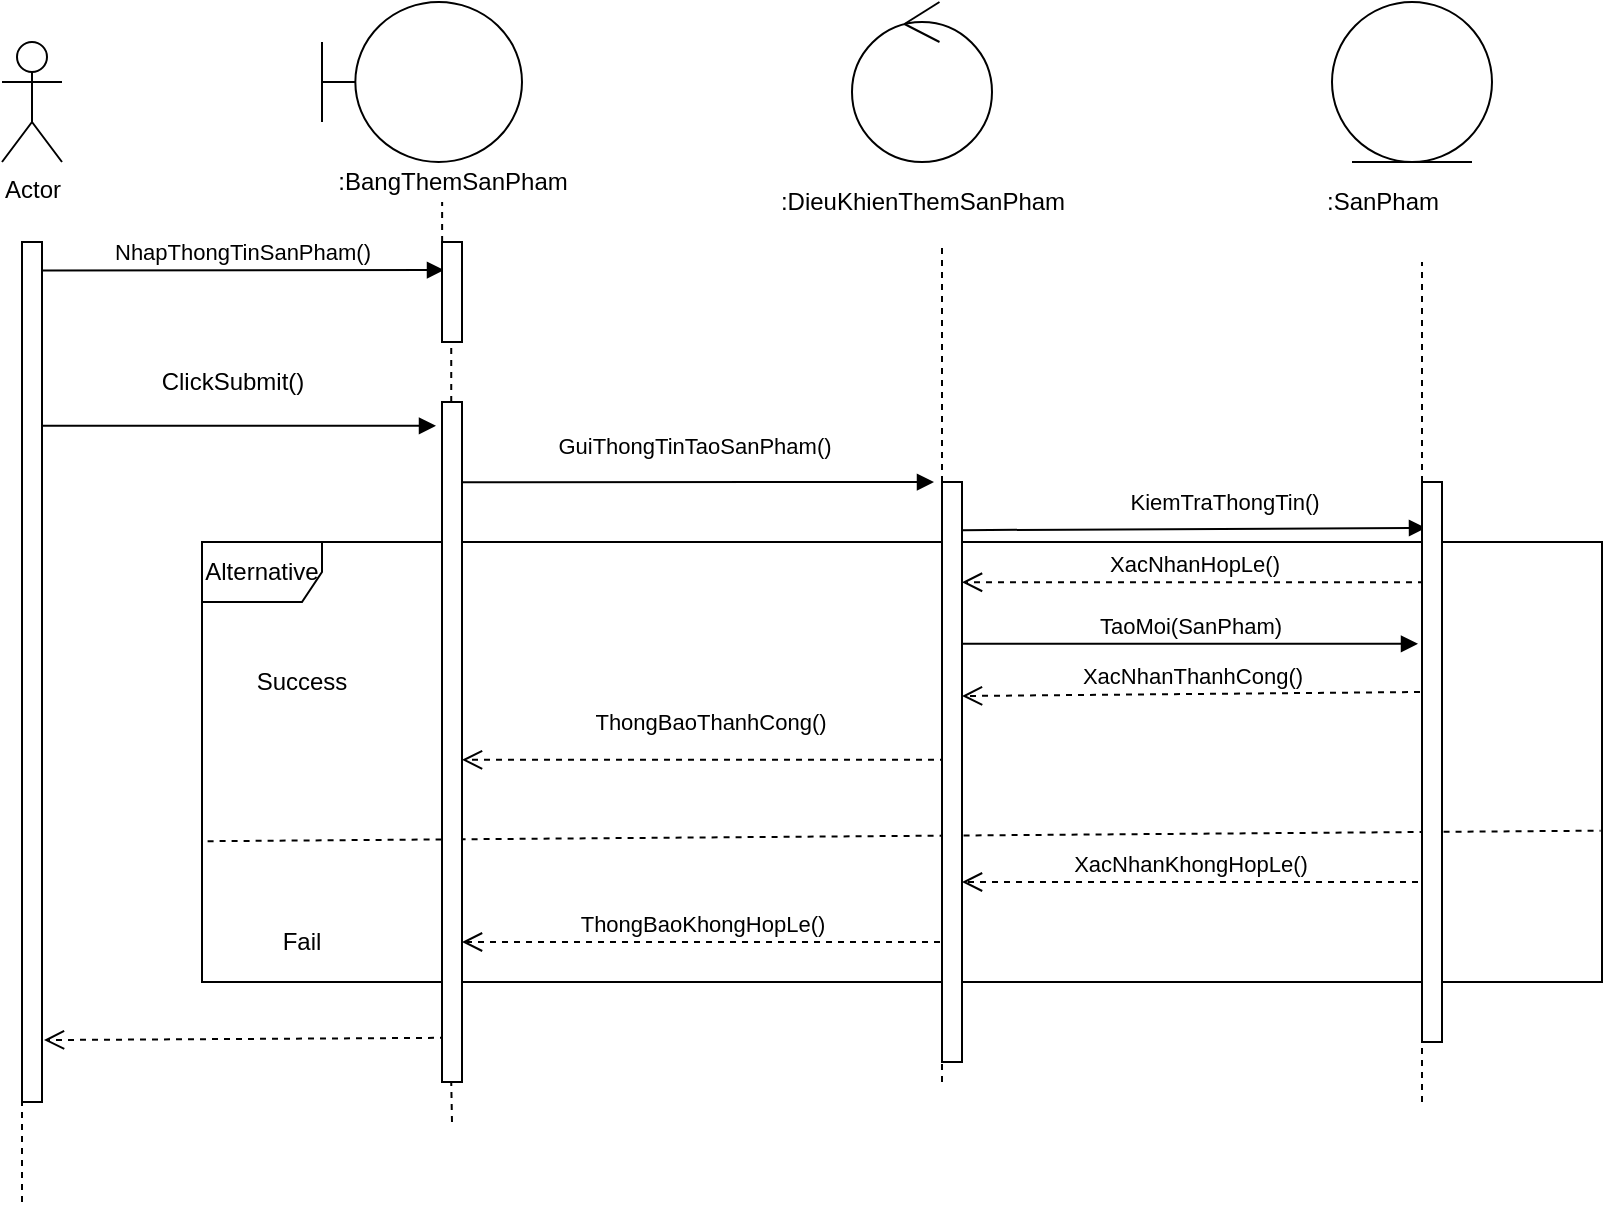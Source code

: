 <mxfile version="13.10.9" type="device"><diagram id="DE1h5W9U2-aZgEkf_8LZ" name="Page-1"><mxGraphModel dx="1038" dy="1675" grid="1" gridSize="10" guides="1" tooltips="1" connect="1" arrows="1" fold="1" page="1" pageScale="1" pageWidth="850" pageHeight="1100" math="0" shadow="0"><root><mxCell id="0"/><mxCell id="1" parent="0"/><mxCell id="1LnRAqI3hBcJtCPZJWdy-6" value="NhapThongTinSanPham()" style="html=1;verticalAlign=bottom;endArrow=block;exitX=1;exitY=0.033;exitDx=0;exitDy=0;exitPerimeter=0;entryX=0.1;entryY=0.28;entryDx=0;entryDy=0;entryPerimeter=0;" parent="1" source="86syCQykvs5q1_7gJd71-4" target="86syCQykvs5q1_7gJd71-9" edge="1"><mxGeometry width="80" relative="1" as="geometry"><mxPoint x="55" y="114.125" as="sourcePoint"/><mxPoint x="239.5" y="114.125" as="targetPoint"/></mxGeometry></mxCell><mxCell id="1LnRAqI3hBcJtCPZJWdy-14" value="" style="html=1;verticalAlign=bottom;endArrow=block;entryX=-0.3;entryY=0.035;entryDx=0;entryDy=0;entryPerimeter=0;" parent="1" source="86syCQykvs5q1_7gJd71-4" target="86syCQykvs5q1_7gJd71-11" edge="1"><mxGeometry x="-0.009" y="15" width="80" relative="1" as="geometry"><mxPoint x="54.5" y="193.2" as="sourcePoint"/><mxPoint x="235" y="193.2" as="targetPoint"/><mxPoint as="offset"/></mxGeometry></mxCell><mxCell id="1LnRAqI3hBcJtCPZJWdy-15" value="ClickSubmit()" style="text;html=1;align=center;verticalAlign=middle;resizable=0;points=[];autosize=1;" parent="1" vertex="1"><mxGeometry x="100" y="160" width="90" height="20" as="geometry"/></mxCell><mxCell id="1LnRAqI3hBcJtCPZJWdy-16" value="GuiThongTinTaoSanPham()" style="html=1;verticalAlign=bottom;endArrow=block;exitX=1;exitY=0.118;exitDx=0;exitDy=0;exitPerimeter=0;" parent="1" source="86syCQykvs5q1_7gJd71-11" edge="1"><mxGeometry x="-0.013" y="9" width="80" relative="1" as="geometry"><mxPoint x="290" y="219" as="sourcePoint"/><mxPoint x="496" y="220" as="targetPoint"/><mxPoint as="offset"/></mxGeometry></mxCell><mxCell id="1LnRAqI3hBcJtCPZJWdy-17" value="KiemTraThongTin()" style="html=1;verticalAlign=bottom;endArrow=block;exitX=1;exitY=0.083;exitDx=0;exitDy=0;exitPerimeter=0;entryX=0.2;entryY=0.082;entryDx=0;entryDy=0;entryPerimeter=0;" parent="1" source="86syCQykvs5q1_7gJd71-16" target="86syCQykvs5q1_7gJd71-19" edge="1"><mxGeometry x="0.134" y="4" width="80" relative="1" as="geometry"><mxPoint x="549" y="243.28" as="sourcePoint"/><mxPoint x="715" y="243.28" as="targetPoint"/><mxPoint as="offset"/></mxGeometry></mxCell><mxCell id="1LnRAqI3hBcJtCPZJWdy-18" value="XacNhanHopLe()" style="html=1;verticalAlign=bottom;endArrow=open;dashed=1;endSize=8;exitX=0.1;exitY=0.179;exitDx=0;exitDy=0;exitPerimeter=0;" parent="1" source="86syCQykvs5q1_7gJd71-19" target="86syCQykvs5q1_7gJd71-16" edge="1"><mxGeometry relative="1" as="geometry"><mxPoint x="716" y="269.94" as="sourcePoint"/><mxPoint x="542" y="269.94" as="targetPoint"/></mxGeometry></mxCell><mxCell id="1LnRAqI3hBcJtCPZJWdy-19" value="TaoMoi(SanPham)" style="html=1;verticalAlign=bottom;endArrow=block;entryX=-0.2;entryY=0.289;entryDx=0;entryDy=0;entryPerimeter=0;" parent="1" source="86syCQykvs5q1_7gJd71-16" edge="1" target="86syCQykvs5q1_7gJd71-19"><mxGeometry width="80" relative="1" as="geometry"><mxPoint x="542" y="330" as="sourcePoint"/><mxPoint x="713" y="302" as="targetPoint"/></mxGeometry></mxCell><mxCell id="1LnRAqI3hBcJtCPZJWdy-20" value=":SanPham" style="text;html=1;align=center;verticalAlign=middle;resizable=0;points=[];autosize=1;" parent="1" vertex="1"><mxGeometry x="685" y="70" width="70" height="20" as="geometry"/></mxCell><mxCell id="1LnRAqI3hBcJtCPZJWdy-21" value="ThongBaoThanhCong()" style="html=1;verticalAlign=bottom;endArrow=open;dashed=1;endSize=8;exitX=0.2;exitY=0.479;exitDx=0;exitDy=0;exitPerimeter=0;" parent="1" source="86syCQykvs5q1_7gJd71-16" target="86syCQykvs5q1_7gJd71-11" edge="1"><mxGeometry x="-0.02" y="-10" relative="1" as="geometry"><mxPoint x="470" y="393" as="sourcePoint"/><mxPoint x="290" y="392" as="targetPoint"/><mxPoint as="offset"/></mxGeometry></mxCell><mxCell id="1LnRAqI3hBcJtCPZJWdy-22" value=":BangThemSanPham" style="text;html=1;align=center;verticalAlign=middle;resizable=0;points=[];autosize=1;" parent="1" vertex="1"><mxGeometry x="190" y="60" width="130" height="20" as="geometry"/></mxCell><mxCell id="1LnRAqI3hBcJtCPZJWdy-28" value="XacNhanKhongHopLe()" style="html=1;verticalAlign=bottom;endArrow=open;dashed=1;endSize=8;" parent="1" target="86syCQykvs5q1_7gJd71-16" edge="1"><mxGeometry relative="1" as="geometry"><mxPoint x="738" y="420" as="sourcePoint"/><mxPoint x="547" y="423.12" as="targetPoint"/></mxGeometry></mxCell><mxCell id="1LnRAqI3hBcJtCPZJWdy-29" value="ThongBaoKhongHopLe()" style="html=1;verticalAlign=bottom;endArrow=open;dashed=1;endSize=8;" parent="1" target="86syCQykvs5q1_7gJd71-11" edge="1"><mxGeometry relative="1" as="geometry"><mxPoint x="499" y="450" as="sourcePoint"/><mxPoint x="300" y="470" as="targetPoint"/></mxGeometry></mxCell><mxCell id="1LnRAqI3hBcJtCPZJWdy-30" value="" style="html=1;verticalAlign=bottom;endArrow=open;dashed=1;endSize=8;entryX=1.1;entryY=0.928;entryDx=0;entryDy=0;entryPerimeter=0;exitX=0.2;exitY=0.935;exitDx=0;exitDy=0;exitPerimeter=0;" parent="1" source="86syCQykvs5q1_7gJd71-11" target="86syCQykvs5q1_7gJd71-4" edge="1"><mxGeometry relative="1" as="geometry"><mxPoint x="239.5" y="511.075" as="sourcePoint"/><mxPoint x="63" y="511.075" as="targetPoint"/></mxGeometry></mxCell><mxCell id="1LnRAqI3hBcJtCPZJWdy-32" value="Success" style="text;html=1;strokeColor=none;fillColor=none;align=center;verticalAlign=middle;whiteSpace=wrap;rounded=0;" parent="1" vertex="1"><mxGeometry x="160" y="310" width="40" height="20" as="geometry"/></mxCell><mxCell id="1LnRAqI3hBcJtCPZJWdy-33" value="Fail" style="text;html=1;strokeColor=none;fillColor=none;align=center;verticalAlign=middle;whiteSpace=wrap;rounded=0;" parent="1" vertex="1"><mxGeometry x="160" y="440" width="40" height="20" as="geometry"/></mxCell><mxCell id="1LnRAqI3hBcJtCPZJWdy-12" value="Alternative" style="shape=umlFrame;whiteSpace=wrap;html=1;" parent="1" vertex="1"><mxGeometry x="130" y="250" width="700" height="220" as="geometry"/></mxCell><mxCell id="1LnRAqI3hBcJtCPZJWdy-13" value="" style="endArrow=none;dashed=1;html=1;exitX=0.004;exitY=0.68;exitDx=0;exitDy=0;exitPerimeter=0;entryX=0.999;entryY=0.656;entryDx=0;entryDy=0;entryPerimeter=0;" parent="1" source="1LnRAqI3hBcJtCPZJWdy-12" target="1LnRAqI3hBcJtCPZJWdy-12" edge="1"><mxGeometry width="50" height="50" relative="1" as="geometry"><mxPoint x="220.0" y="730" as="sourcePoint"/><mxPoint x="915.8" y="733" as="targetPoint"/></mxGeometry></mxCell><mxCell id="86syCQykvs5q1_7gJd71-1" value="Actor" style="shape=umlActor;verticalLabelPosition=bottom;verticalAlign=top;html=1;outlineConnect=0;" vertex="1" parent="1"><mxGeometry x="30" width="30" height="60" as="geometry"/></mxCell><mxCell id="86syCQykvs5q1_7gJd71-3" value="" style="endArrow=none;dashed=1;html=1;" edge="1" parent="1" target="86syCQykvs5q1_7gJd71-4"><mxGeometry width="50" height="50" relative="1" as="geometry"><mxPoint x="40" y="580" as="sourcePoint"/><mxPoint x="40" y="90" as="targetPoint"/></mxGeometry></mxCell><mxCell id="86syCQykvs5q1_7gJd71-4" value="" style="html=1;points=[];perimeter=orthogonalPerimeter;" vertex="1" parent="1"><mxGeometry x="40" y="100" width="10" height="430" as="geometry"/></mxCell><mxCell id="86syCQykvs5q1_7gJd71-5" value="" style="shape=umlBoundary;whiteSpace=wrap;html=1;" vertex="1" parent="1"><mxGeometry x="190" y="-20" width="100" height="80" as="geometry"/></mxCell><mxCell id="86syCQykvs5q1_7gJd71-6" value="" style="ellipse;shape=umlEntity;whiteSpace=wrap;html=1;" vertex="1" parent="1"><mxGeometry x="695" y="-20" width="80" height="80" as="geometry"/></mxCell><mxCell id="86syCQykvs5q1_7gJd71-7" value="" style="ellipse;shape=umlControl;whiteSpace=wrap;html=1;" vertex="1" parent="1"><mxGeometry x="455" y="-20" width="70" height="80" as="geometry"/></mxCell><mxCell id="86syCQykvs5q1_7gJd71-8" value="" style="endArrow=none;dashed=1;html=1;entryX=0.462;entryY=1;entryDx=0;entryDy=0;entryPerimeter=0;" edge="1" parent="1" source="86syCQykvs5q1_7gJd71-9" target="1LnRAqI3hBcJtCPZJWdy-22"><mxGeometry width="50" height="50" relative="1" as="geometry"><mxPoint x="250" y="540" as="sourcePoint"/><mxPoint x="450" y="200" as="targetPoint"/></mxGeometry></mxCell><mxCell id="86syCQykvs5q1_7gJd71-9" value="" style="html=1;points=[];perimeter=orthogonalPerimeter;" vertex="1" parent="1"><mxGeometry x="250" y="100" width="10" height="50" as="geometry"/></mxCell><mxCell id="86syCQykvs5q1_7gJd71-10" value="" style="endArrow=none;dashed=1;html=1;entryX=0.462;entryY=1;entryDx=0;entryDy=0;entryPerimeter=0;" edge="1" parent="1" source="86syCQykvs5q1_7gJd71-11" target="86syCQykvs5q1_7gJd71-9"><mxGeometry width="50" height="50" relative="1" as="geometry"><mxPoint x="255" y="540" as="sourcePoint"/><mxPoint x="250.06" y="80" as="targetPoint"/></mxGeometry></mxCell><mxCell id="86syCQykvs5q1_7gJd71-11" value="" style="html=1;points=[];perimeter=orthogonalPerimeter;" vertex="1" parent="1"><mxGeometry x="250" y="180" width="10" height="340" as="geometry"/></mxCell><mxCell id="86syCQykvs5q1_7gJd71-13" value="" style="endArrow=none;dashed=1;html=1;entryX=0.462;entryY=1;entryDx=0;entryDy=0;entryPerimeter=0;" edge="1" parent="1" target="86syCQykvs5q1_7gJd71-11"><mxGeometry width="50" height="50" relative="1" as="geometry"><mxPoint x="255" y="540" as="sourcePoint"/><mxPoint x="254.62" y="150" as="targetPoint"/></mxGeometry></mxCell><mxCell id="86syCQykvs5q1_7gJd71-14" value=":DieuKhienThemSanPham" style="text;html=1;align=center;verticalAlign=middle;resizable=0;points=[];autosize=1;" vertex="1" parent="1"><mxGeometry x="415" y="70" width="150" height="20" as="geometry"/></mxCell><mxCell id="86syCQykvs5q1_7gJd71-15" value="" style="endArrow=none;dashed=1;html=1;" edge="1" parent="1" source="86syCQykvs5q1_7gJd71-16"><mxGeometry width="50" height="50" relative="1" as="geometry"><mxPoint x="500" y="520" as="sourcePoint"/><mxPoint x="500" y="100" as="targetPoint"/></mxGeometry></mxCell><mxCell id="86syCQykvs5q1_7gJd71-16" value="" style="html=1;points=[];perimeter=orthogonalPerimeter;" vertex="1" parent="1"><mxGeometry x="500" y="220" width="10" height="290" as="geometry"/></mxCell><mxCell id="86syCQykvs5q1_7gJd71-17" value="" style="endArrow=none;dashed=1;html=1;" edge="1" parent="1" target="86syCQykvs5q1_7gJd71-16"><mxGeometry width="50" height="50" relative="1" as="geometry"><mxPoint x="500" y="520" as="sourcePoint"/><mxPoint x="500" y="100" as="targetPoint"/></mxGeometry></mxCell><mxCell id="86syCQykvs5q1_7gJd71-18" value="" style="endArrow=none;dashed=1;html=1;" edge="1" parent="1" source="86syCQykvs5q1_7gJd71-19"><mxGeometry width="50" height="50" relative="1" as="geometry"><mxPoint x="740" y="530" as="sourcePoint"/><mxPoint x="740" y="110" as="targetPoint"/></mxGeometry></mxCell><mxCell id="86syCQykvs5q1_7gJd71-19" value="" style="html=1;points=[];perimeter=orthogonalPerimeter;" vertex="1" parent="1"><mxGeometry x="740" y="220" width="10" height="280" as="geometry"/></mxCell><mxCell id="86syCQykvs5q1_7gJd71-20" value="" style="endArrow=none;dashed=1;html=1;" edge="1" parent="1" target="86syCQykvs5q1_7gJd71-19"><mxGeometry width="50" height="50" relative="1" as="geometry"><mxPoint x="740" y="530" as="sourcePoint"/><mxPoint x="740" y="110" as="targetPoint"/></mxGeometry></mxCell><mxCell id="86syCQykvs5q1_7gJd71-21" value="XacNhanThanhCong()" style="html=1;verticalAlign=bottom;endArrow=open;dashed=1;endSize=8;exitX=-0.1;exitY=0.375;exitDx=0;exitDy=0;exitPerimeter=0;entryX=1;entryY=0.369;entryDx=0;entryDy=0;entryPerimeter=0;" edge="1" parent="1" source="86syCQykvs5q1_7gJd71-19" target="86syCQykvs5q1_7gJd71-16"><mxGeometry relative="1" as="geometry"><mxPoint x="460" y="320" as="sourcePoint"/><mxPoint x="380" y="320" as="targetPoint"/></mxGeometry></mxCell></root></mxGraphModel></diagram></mxfile>